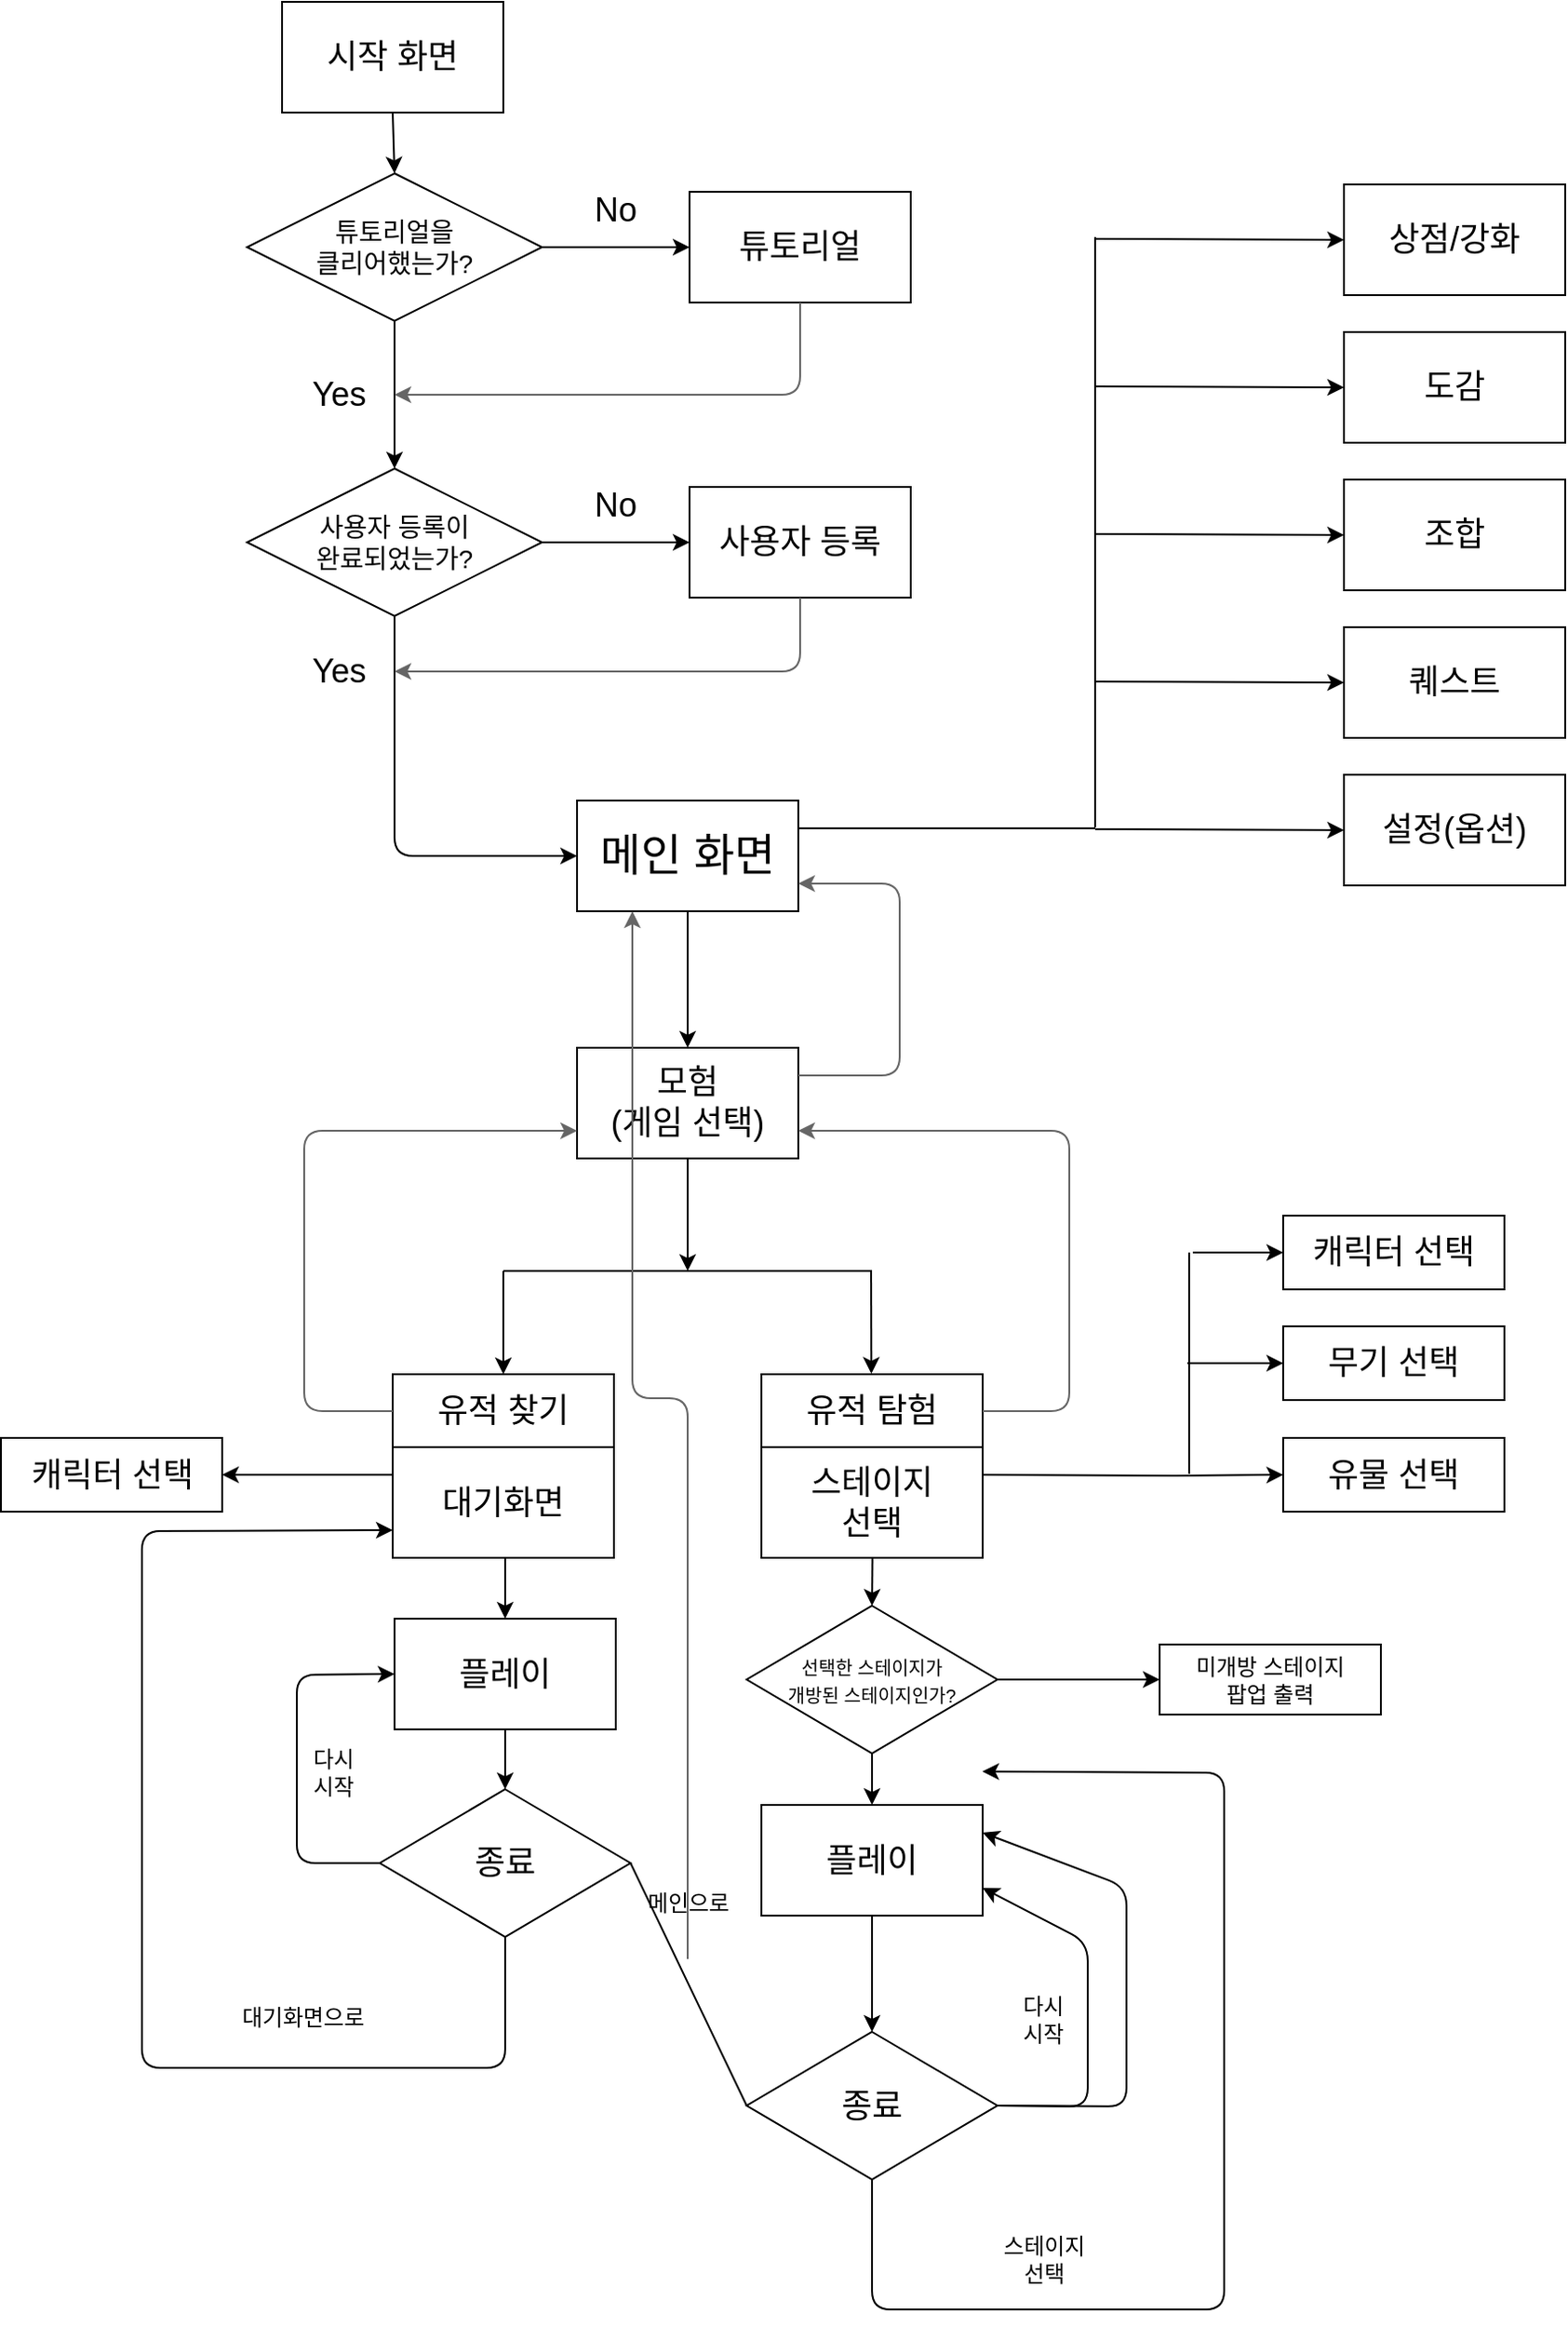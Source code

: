 <mxfile version="10.6.3" type="github"><diagram name="Page-1" id="edf60f1a-56cd-e834-aa8a-f176f3a09ee4"><mxGraphModel dx="1165" dy="750" grid="0" gridSize="10" guides="1" tooltips="1" connect="1" arrows="1" fold="1" page="1" pageScale="1" pageWidth="1200" pageHeight="1500" background="#ffffff" math="0" shadow="0"><root><mxCell id="0"/><mxCell id="1" parent="0"/><mxCell id="Gc9QhGea8NeeS_bH-8tl-3" value="&lt;font style=&quot;font-size: 18px&quot;&gt;모험&lt;br&gt;(게임 선택)&lt;br&gt;&lt;/font&gt;" style="rounded=0;whiteSpace=wrap;html=1;" vertex="1" parent="1"><mxGeometry x="460" y="607" width="120" height="60" as="geometry"/></mxCell><mxCell id="-a4ElGShlZKuBSlE3AAH-1" value="&lt;font style=&quot;font-size: 18px&quot;&gt;시작 화면&lt;/font&gt;" style="rounded=0;whiteSpace=wrap;html=1;" parent="1" vertex="1"><mxGeometry x="300" y="40" width="120" height="60" as="geometry"/></mxCell><mxCell id="-a4ElGShlZKuBSlE3AAH-5" value="" style="edgeStyle=orthogonalEdgeStyle;rounded=0;orthogonalLoop=1;jettySize=auto;html=1;" parent="1" source="-a4ElGShlZKuBSlE3AAH-2" edge="1"><mxGeometry relative="1" as="geometry"><mxPoint x="361" y="293" as="targetPoint"/><Array as="points"><mxPoint x="361" y="263"/><mxPoint x="361" y="263"/></Array></mxGeometry></mxCell><mxCell id="-a4ElGShlZKuBSlE3AAH-7" value="" style="edgeStyle=orthogonalEdgeStyle;rounded=0;orthogonalLoop=1;jettySize=auto;html=1;" parent="1" source="-a4ElGShlZKuBSlE3AAH-2" edge="1"><mxGeometry relative="1" as="geometry"><mxPoint x="521" y="173" as="targetPoint"/></mxGeometry></mxCell><mxCell id="-a4ElGShlZKuBSlE3AAH-2" value="&lt;font&gt;&lt;font style=&quot;font-size: 14px&quot;&gt;튜토리얼을&lt;br&gt;클리어했는가?&lt;/font&gt;&lt;br&gt;&lt;/font&gt;" style="rhombus;whiteSpace=wrap;html=1;" parent="1" vertex="1"><mxGeometry x="281" y="133" width="160" height="80" as="geometry"/></mxCell><mxCell id="-a4ElGShlZKuBSlE3AAH-3" value="" style="endArrow=classic;html=1;exitX=0.5;exitY=1;exitDx=0;exitDy=0;entryX=0.5;entryY=0;entryDx=0;entryDy=0;" parent="1" source="-a4ElGShlZKuBSlE3AAH-1" target="-a4ElGShlZKuBSlE3AAH-2" edge="1"><mxGeometry width="50" height="50" relative="1" as="geometry"><mxPoint x="281" y="320" as="sourcePoint"/><mxPoint x="361" y="160" as="targetPoint"/></mxGeometry></mxCell><mxCell id="-a4ElGShlZKuBSlE3AAH-8" value="&lt;font style=&quot;font-size: 18px&quot;&gt;Yes&lt;/font&gt;" style="text;html=1;strokeColor=none;fillColor=none;align=center;verticalAlign=middle;whiteSpace=wrap;rounded=0;" parent="1" vertex="1"><mxGeometry x="311" y="243" width="40" height="20" as="geometry"/></mxCell><mxCell id="-a4ElGShlZKuBSlE3AAH-11" value="&lt;font style=&quot;font-size: 18px&quot;&gt;No&lt;/font&gt;" style="text;html=1;strokeColor=none;fillColor=none;align=center;verticalAlign=middle;whiteSpace=wrap;rounded=0;" parent="1" vertex="1"><mxGeometry x="461" y="143" width="40" height="20" as="geometry"/></mxCell><mxCell id="-a4ElGShlZKuBSlE3AAH-12" value="&lt;font style=&quot;font-size: 18px&quot;&gt;튜토리얼&lt;/font&gt;" style="rounded=0;whiteSpace=wrap;html=1;" parent="1" vertex="1"><mxGeometry x="521" y="143" width="120" height="60" as="geometry"/></mxCell><mxCell id="-a4ElGShlZKuBSlE3AAH-13" value="&lt;font style=&quot;font-size: 18px&quot;&gt;사용자 등록&lt;/font&gt;" style="rounded=0;whiteSpace=wrap;html=1;" parent="1" vertex="1"><mxGeometry x="521" y="303" width="120" height="60" as="geometry"/></mxCell><mxCell id="-a4ElGShlZKuBSlE3AAH-15" value="" style="endArrow=classic;html=1;exitX=0.5;exitY=1;exitDx=0;exitDy=0;fillColor=#f5f5f5;strokeColor=#666666;" parent="1" source="-a4ElGShlZKuBSlE3AAH-12" edge="1"><mxGeometry width="50" height="50" relative="1" as="geometry"><mxPoint x="281" y="423" as="sourcePoint"/><mxPoint x="361" y="253" as="targetPoint"/><Array as="points"><mxPoint x="581" y="253"/></Array></mxGeometry></mxCell><mxCell id="-a4ElGShlZKuBSlE3AAH-16" value="&lt;font&gt;&lt;font style=&quot;font-size: 14px&quot;&gt;사용자 등록이&lt;br&gt;완료되었는가?&lt;/font&gt;&lt;br&gt;&lt;/font&gt;" style="rhombus;whiteSpace=wrap;html=1;" parent="1" vertex="1"><mxGeometry x="281" y="293" width="160" height="80" as="geometry"/></mxCell><mxCell id="-a4ElGShlZKuBSlE3AAH-18" value="&lt;font style=&quot;font-size: 24px&quot;&gt;메인 화면&lt;/font&gt;" style="rounded=0;whiteSpace=wrap;html=1;" parent="1" vertex="1"><mxGeometry x="460" y="473" width="120" height="60" as="geometry"/></mxCell><mxCell id="-a4ElGShlZKuBSlE3AAH-19" value="" style="endArrow=classic;html=1;entryX=0;entryY=0.5;entryDx=0;entryDy=0;exitX=0.5;exitY=1;exitDx=0;exitDy=0;" parent="1" source="-a4ElGShlZKuBSlE3AAH-16" target="-a4ElGShlZKuBSlE3AAH-18" edge="1"><mxGeometry width="50" height="50" relative="1" as="geometry"><mxPoint x="281" y="573" as="sourcePoint"/><mxPoint x="331" y="523" as="targetPoint"/><Array as="points"><mxPoint x="361" y="503"/></Array></mxGeometry></mxCell><mxCell id="-a4ElGShlZKuBSlE3AAH-20" value="" style="edgeStyle=orthogonalEdgeStyle;rounded=0;orthogonalLoop=1;jettySize=auto;html=1;" parent="1" edge="1"><mxGeometry relative="1" as="geometry"><mxPoint x="441" y="333" as="sourcePoint"/><mxPoint x="521" y="333" as="targetPoint"/></mxGeometry></mxCell><mxCell id="-a4ElGShlZKuBSlE3AAH-21" value="&lt;font style=&quot;font-size: 18px&quot;&gt;Yes&lt;/font&gt;" style="text;html=1;strokeColor=none;fillColor=none;align=center;verticalAlign=middle;whiteSpace=wrap;rounded=0;" parent="1" vertex="1"><mxGeometry x="311" y="393" width="40" height="20" as="geometry"/></mxCell><mxCell id="-a4ElGShlZKuBSlE3AAH-22" value="&lt;font style=&quot;font-size: 18px&quot;&gt;No&lt;/font&gt;" style="text;html=1;strokeColor=none;fillColor=none;align=center;verticalAlign=middle;whiteSpace=wrap;rounded=0;" parent="1" vertex="1"><mxGeometry x="461" y="303" width="40" height="20" as="geometry"/></mxCell><mxCell id="-a4ElGShlZKuBSlE3AAH-24" value="" style="endArrow=classic;html=1;exitX=0.5;exitY=1;exitDx=0;exitDy=0;fillColor=#f5f5f5;strokeColor=#666666;" parent="1" source="-a4ElGShlZKuBSlE3AAH-13" edge="1"><mxGeometry width="50" height="50" relative="1" as="geometry"><mxPoint x="591" y="368" as="sourcePoint"/><mxPoint x="361" y="403" as="targetPoint"/><Array as="points"><mxPoint x="581" y="403"/></Array></mxGeometry></mxCell><mxCell id="-a4ElGShlZKuBSlE3AAH-25" value="" style="endArrow=none;html=1;" parent="1" edge="1"><mxGeometry width="50" height="50" relative="1" as="geometry"><mxPoint x="741" y="488" as="sourcePoint"/><mxPoint x="580" y="488" as="targetPoint"/></mxGeometry></mxCell><mxCell id="-a4ElGShlZKuBSlE3AAH-26" value="" style="endArrow=none;html=1;" parent="1" edge="1"><mxGeometry width="50" height="50" relative="1" as="geometry"><mxPoint x="741" y="487.5" as="sourcePoint"/><mxPoint x="741" y="167.5" as="targetPoint"/></mxGeometry></mxCell><mxCell id="-a4ElGShlZKuBSlE3AAH-27" value="" style="endArrow=classic;html=1;entryX=0;entryY=0.5;entryDx=0;entryDy=0;" parent="1" target="-a4ElGShlZKuBSlE3AAH-28" edge="1"><mxGeometry width="50" height="50" relative="1" as="geometry"><mxPoint x="741" y="168.5" as="sourcePoint"/><mxPoint x="791" y="128.5" as="targetPoint"/></mxGeometry></mxCell><mxCell id="-a4ElGShlZKuBSlE3AAH-28" value="&lt;font style=&quot;font-size: 18px&quot;&gt;상점/강화&lt;/font&gt;" style="rounded=0;whiteSpace=wrap;html=1;" parent="1" vertex="1"><mxGeometry x="876.0" y="139" width="120" height="60" as="geometry"/></mxCell><mxCell id="-a4ElGShlZKuBSlE3AAH-33" value="" style="endArrow=classic;html=1;entryX=0;entryY=0.5;entryDx=0;entryDy=0;" parent="1" target="-a4ElGShlZKuBSlE3AAH-34" edge="1"><mxGeometry width="50" height="50" relative="1" as="geometry"><mxPoint x="741.0" y="248.5" as="sourcePoint"/><mxPoint x="791" y="208.5" as="targetPoint"/></mxGeometry></mxCell><mxCell id="-a4ElGShlZKuBSlE3AAH-34" value="&lt;font style=&quot;font-size: 18px&quot;&gt;도감&lt;/font&gt;" style="rounded=0;whiteSpace=wrap;html=1;" parent="1" vertex="1"><mxGeometry x="876.0" y="219" width="120" height="60" as="geometry"/></mxCell><mxCell id="-a4ElGShlZKuBSlE3AAH-35" value="" style="endArrow=classic;html=1;entryX=0;entryY=0.5;entryDx=0;entryDy=0;" parent="1" target="-a4ElGShlZKuBSlE3AAH-36" edge="1"><mxGeometry width="50" height="50" relative="1" as="geometry"><mxPoint x="741.0" y="328.5" as="sourcePoint"/><mxPoint x="791" y="288.5" as="targetPoint"/></mxGeometry></mxCell><mxCell id="-a4ElGShlZKuBSlE3AAH-36" value="&lt;font style=&quot;font-size: 18px&quot;&gt;조합&lt;/font&gt;" style="rounded=0;whiteSpace=wrap;html=1;" parent="1" vertex="1"><mxGeometry x="876.0" y="299" width="120" height="60" as="geometry"/></mxCell><mxCell id="-a4ElGShlZKuBSlE3AAH-39" value="" style="endArrow=classic;html=1;entryX=0;entryY=0.5;entryDx=0;entryDy=0;" parent="1" target="-a4ElGShlZKuBSlE3AAH-40" edge="1"><mxGeometry width="50" height="50" relative="1" as="geometry"><mxPoint x="741.0" y="408.5" as="sourcePoint"/><mxPoint x="791" y="368.5" as="targetPoint"/></mxGeometry></mxCell><mxCell id="-a4ElGShlZKuBSlE3AAH-40" value="&lt;font style=&quot;font-size: 18px&quot;&gt;퀘스트&lt;/font&gt;" style="rounded=0;whiteSpace=wrap;html=1;" parent="1" vertex="1"><mxGeometry x="876.0" y="379" width="120" height="60" as="geometry"/></mxCell><mxCell id="-a4ElGShlZKuBSlE3AAH-43" value="" style="endArrow=classic;html=1;entryX=0;entryY=0.5;entryDx=0;entryDy=0;" parent="1" target="-a4ElGShlZKuBSlE3AAH-44" edge="1"><mxGeometry width="50" height="50" relative="1" as="geometry"><mxPoint x="741.0" y="488.5" as="sourcePoint"/><mxPoint x="791" y="448.5" as="targetPoint"/></mxGeometry></mxCell><mxCell id="-a4ElGShlZKuBSlE3AAH-44" value="&lt;font style=&quot;font-size: 18px&quot;&gt;설정(옵션)&lt;/font&gt;" style="rounded=0;whiteSpace=wrap;html=1;" parent="1" vertex="1"><mxGeometry x="876.0" y="459" width="120" height="60" as="geometry"/></mxCell><mxCell id="-a4ElGShlZKuBSlE3AAH-46" value="" style="endArrow=none;html=1;" parent="1" edge="1"><mxGeometry width="50" height="50" relative="1" as="geometry"><mxPoint x="420" y="728" as="sourcePoint"/><mxPoint x="620" y="728" as="targetPoint"/></mxGeometry></mxCell><mxCell id="-a4ElGShlZKuBSlE3AAH-49" value="&lt;font style=&quot;font-size: 18px&quot;&gt;유적 찾기&lt;/font&gt;" style="rounded=0;whiteSpace=wrap;html=1;" parent="1" vertex="1"><mxGeometry x="360" y="784" width="120" height="40" as="geometry"/></mxCell><mxCell id="-a4ElGShlZKuBSlE3AAH-50" value="&lt;font style=&quot;font-size: 18px&quot;&gt;유적 탐험&lt;/font&gt;" style="rounded=0;whiteSpace=wrap;html=1;" parent="1" vertex="1"><mxGeometry x="560" y="784" width="120" height="40" as="geometry"/></mxCell><mxCell id="-a4ElGShlZKuBSlE3AAH-51" value="&lt;font style=&quot;font-size: 18px&quot;&gt;스테이지&lt;br&gt;선택&lt;/font&gt;&lt;br&gt;" style="rounded=0;whiteSpace=wrap;html=1;" parent="1" vertex="1"><mxGeometry x="560" y="823.5" width="120" height="60" as="geometry"/></mxCell><mxCell id="-a4ElGShlZKuBSlE3AAH-52" value="" style="endArrow=classic;html=1;entryX=0.5;entryY=0;entryDx=0;entryDy=0;" parent="1" target="-a4ElGShlZKuBSlE3AAH-49" edge="1"><mxGeometry width="50" height="50" relative="1" as="geometry"><mxPoint x="420" y="728" as="sourcePoint"/><mxPoint x="331" y="945" as="targetPoint"/><Array as="points"><mxPoint x="420" y="728"/></Array></mxGeometry></mxCell><mxCell id="-a4ElGShlZKuBSlE3AAH-53" value="" style="endArrow=classic;html=1;entryX=0.5;entryY=0;entryDx=0;entryDy=0;" parent="1" edge="1"><mxGeometry width="50" height="50" relative="1" as="geometry"><mxPoint x="619.5" y="728" as="sourcePoint"/><mxPoint x="619.643" y="783.714" as="targetPoint"/><Array as="points"><mxPoint x="619.5" y="728"/></Array></mxGeometry></mxCell><mxCell id="-a4ElGShlZKuBSlE3AAH-55" value="&lt;font style=&quot;font-size: 18px&quot;&gt;대기화면&lt;/font&gt;" style="rounded=0;whiteSpace=wrap;html=1;" parent="1" vertex="1"><mxGeometry x="360" y="823.5" width="120" height="60" as="geometry"/></mxCell><mxCell id="-a4ElGShlZKuBSlE3AAH-59" value="&lt;font style=&quot;font-size: 18px&quot;&gt;플레이&lt;br&gt;&lt;/font&gt;" style="rounded=0;whiteSpace=wrap;html=1;" parent="1" vertex="1"><mxGeometry x="361" y="916.5" width="120" height="60" as="geometry"/></mxCell><mxCell id="-a4ElGShlZKuBSlE3AAH-60" value="" style="endArrow=classic;html=1;entryX=0.5;entryY=0;entryDx=0;entryDy=0;" parent="1" target="-a4ElGShlZKuBSlE3AAH-59" edge="1"><mxGeometry width="50" height="50" relative="1" as="geometry"><mxPoint x="421" y="883.5" as="sourcePoint"/><mxPoint x="332" y="1100.5" as="targetPoint"/><Array as="points"><mxPoint x="421" y="883.5"/></Array></mxGeometry></mxCell><mxCell id="-a4ElGShlZKuBSlE3AAH-62" value="&lt;span style=&quot;font-size: 18px&quot;&gt;플레이&lt;/span&gt;&lt;br&gt;" style="rounded=0;whiteSpace=wrap;html=1;" parent="1" vertex="1"><mxGeometry x="560" y="1017.5" width="120" height="60" as="geometry"/></mxCell><mxCell id="-a4ElGShlZKuBSlE3AAH-63" value="" style="endArrow=classic;html=1;exitX=0.5;exitY=1;exitDx=0;exitDy=0;entryX=0.5;entryY=0;entryDx=0;entryDy=0;" parent="1" target="Gc9QhGea8NeeS_bH-8tl-35" edge="1"><mxGeometry width="50" height="50" relative="1" as="geometry"><mxPoint x="620.235" y="883.529" as="sourcePoint"/><mxPoint x="620" y="933" as="targetPoint"/></mxGeometry></mxCell><mxCell id="-a4ElGShlZKuBSlE3AAH-64" value="&lt;font style=&quot;font-size: 18px&quot;&gt;종료&lt;/font&gt;" style="rhombus;whiteSpace=wrap;html=1;" parent="1" vertex="1"><mxGeometry x="552" y="1140.5" width="136" height="80" as="geometry"/></mxCell><mxCell id="-a4ElGShlZKuBSlE3AAH-65" value="" style="endArrow=classic;html=1;exitX=0.5;exitY=1;exitDx=0;exitDy=0;entryX=0.5;entryY=0;entryDx=0;entryDy=0;" parent="1" source="-a4ElGShlZKuBSlE3AAH-62" target="-a4ElGShlZKuBSlE3AAH-64" edge="1"><mxGeometry width="50" height="50" relative="1" as="geometry"><mxPoint x="654" y="1125" as="sourcePoint"/><mxPoint x="636" y="1134" as="targetPoint"/></mxGeometry></mxCell><mxCell id="-a4ElGShlZKuBSlE3AAH-67" value="&lt;font style=&quot;font-size: 18px&quot;&gt;종료&lt;/font&gt;" style="rhombus;whiteSpace=wrap;html=1;" parent="1" vertex="1"><mxGeometry x="353" y="1009" width="136" height="80" as="geometry"/></mxCell><mxCell id="-a4ElGShlZKuBSlE3AAH-68" value="" style="endArrow=classic;html=1;exitX=0.5;exitY=1;exitDx=0;exitDy=0;entryX=0.5;entryY=0;entryDx=0;entryDy=0;" parent="1" target="-a4ElGShlZKuBSlE3AAH-67" edge="1"><mxGeometry width="50" height="50" relative="1" as="geometry"><mxPoint x="421" y="976.5" as="sourcePoint"/><mxPoint x="437" y="1002.5" as="targetPoint"/></mxGeometry></mxCell><mxCell id="-a4ElGShlZKuBSlE3AAH-69" value="" style="endArrow=classic;html=1;exitX=0.5;exitY=1;exitDx=0;exitDy=0;entryX=1;entryY=0.75;entryDx=0;entryDy=0;" parent="1" source="-a4ElGShlZKuBSlE3AAH-64" edge="1"><mxGeometry width="50" height="50" relative="1" as="geometry"><mxPoint x="281" y="1291" as="sourcePoint"/><mxPoint x="679.833" y="999.333" as="targetPoint"/><Array as="points"><mxPoint x="620" y="1291"/><mxPoint x="811" y="1291"/><mxPoint x="811" y="1000"/></Array></mxGeometry></mxCell><mxCell id="-a4ElGShlZKuBSlE3AAH-70" value="" style="endArrow=classic;html=1;exitX=1;exitY=0.5;exitDx=0;exitDy=0;entryX=1;entryY=0.75;entryDx=0;entryDy=0;" parent="1" source="-a4ElGShlZKuBSlE3AAH-64" target="-a4ElGShlZKuBSlE3AAH-62" edge="1"><mxGeometry width="50" height="50" relative="1" as="geometry"><mxPoint x="281" y="1370" as="sourcePoint"/><mxPoint x="331" y="1320" as="targetPoint"/><Array as="points"><mxPoint x="737" y="1181"/><mxPoint x="737" y="1092"/></Array></mxGeometry></mxCell><mxCell id="-a4ElGShlZKuBSlE3AAH-72" value="" style="endArrow=classic;html=1;exitX=0.5;exitY=1;exitDx=0;exitDy=0;entryX=0;entryY=0.75;entryDx=0;entryDy=0;" parent="1" source="-a4ElGShlZKuBSlE3AAH-67" target="-a4ElGShlZKuBSlE3AAH-55" edge="1"><mxGeometry width="50" height="50" relative="1" as="geometry"><mxPoint x="140" y="1059.5" as="sourcePoint"/><mxPoint x="200" y="823.5" as="targetPoint"/><Array as="points"><mxPoint x="421" y="1160"/><mxPoint x="224" y="1160"/><mxPoint x="224" y="869"/></Array></mxGeometry></mxCell><mxCell id="-a4ElGShlZKuBSlE3AAH-73" value="" style="endArrow=classic;html=1;exitX=0;exitY=0.5;exitDx=0;exitDy=0;entryX=0;entryY=0.5;entryDx=0;entryDy=0;" parent="1" source="-a4ElGShlZKuBSlE3AAH-67" target="-a4ElGShlZKuBSlE3AAH-59" edge="1"><mxGeometry width="50" height="50" relative="1" as="geometry"><mxPoint x="232" y="1028" as="sourcePoint"/><mxPoint x="224" y="925" as="targetPoint"/><Array as="points"><mxPoint x="308" y="1049"/><mxPoint x="308" y="947"/></Array></mxGeometry></mxCell><mxCell id="-a4ElGShlZKuBSlE3AAH-74" value="" style="endArrow=none;html=1;entryX=0;entryY=0.5;entryDx=0;entryDy=0;exitX=1;exitY=0.5;exitDx=0;exitDy=0;" parent="1" source="-a4ElGShlZKuBSlE3AAH-67" target="-a4ElGShlZKuBSlE3AAH-64" edge="1"><mxGeometry width="50" height="50" relative="1" as="geometry"><mxPoint x="217" y="1239" as="sourcePoint"/><mxPoint x="267" y="1189" as="targetPoint"/></mxGeometry></mxCell><mxCell id="-a4ElGShlZKuBSlE3AAH-75" value="" style="endArrow=classic;html=1;entryX=0.25;entryY=1;entryDx=0;entryDy=0;fillColor=#f5f5f5;strokeColor=#666666;" parent="1" target="-a4ElGShlZKuBSlE3AAH-18" edge="1"><mxGeometry width="50" height="50" relative="1" as="geometry"><mxPoint x="520" y="1101" as="sourcePoint"/><mxPoint x="490" y="551" as="targetPoint"/><Array as="points"><mxPoint x="520" y="797"/><mxPoint x="490" y="797"/></Array></mxGeometry></mxCell><mxCell id="-a4ElGShlZKuBSlE3AAH-76" value="다시&lt;br&gt;시작&lt;br&gt;" style="text;html=1;strokeColor=none;fillColor=none;align=center;verticalAlign=middle;whiteSpace=wrap;rounded=0;" parent="1" vertex="1"><mxGeometry x="307.5" y="989.5" width="40" height="20" as="geometry"/></mxCell><mxCell id="-a4ElGShlZKuBSlE3AAH-77" value="다시&lt;br&gt;시작&lt;br&gt;" style="text;html=1;strokeColor=none;fillColor=none;align=center;verticalAlign=middle;whiteSpace=wrap;rounded=0;" parent="1" vertex="1"><mxGeometry x="693" y="1124" width="40" height="20" as="geometry"/></mxCell><mxCell id="-a4ElGShlZKuBSlE3AAH-78" value="스테이지&lt;br&gt;선택&lt;br&gt;" style="text;html=1;strokeColor=none;fillColor=none;align=center;verticalAlign=middle;whiteSpace=wrap;rounded=0;" parent="1" vertex="1"><mxGeometry x="659.5" y="1250.5" width="107" height="26" as="geometry"/></mxCell><mxCell id="-a4ElGShlZKuBSlE3AAH-79" value="대기화면으로&lt;br&gt;" style="text;html=1;strokeColor=none;fillColor=none;align=center;verticalAlign=middle;whiteSpace=wrap;rounded=0;" parent="1" vertex="1"><mxGeometry x="257.5" y="1119.5" width="107" height="26" as="geometry"/></mxCell><mxCell id="-a4ElGShlZKuBSlE3AAH-80" value="메인으로&lt;br&gt;" style="text;html=1;strokeColor=none;fillColor=none;align=center;verticalAlign=middle;whiteSpace=wrap;rounded=0;" parent="1" vertex="1"><mxGeometry x="466.5" y="1057.5" width="107" height="26" as="geometry"/></mxCell><mxCell id="-a4ElGShlZKuBSlE3AAH-81" value="" style="endArrow=classic;html=1;exitX=1;exitY=0.5;exitDx=0;exitDy=0;entryX=1;entryY=0.25;entryDx=0;entryDy=0;" parent="1" source="-a4ElGShlZKuBSlE3AAH-64" target="-a4ElGShlZKuBSlE3AAH-62" edge="1"><mxGeometry width="50" height="50" relative="1" as="geometry"><mxPoint x="479" y="1369" as="sourcePoint"/><mxPoint x="758" y="1052" as="targetPoint"/><Array as="points"><mxPoint x="758" y="1181"/><mxPoint x="758" y="1062"/></Array></mxGeometry></mxCell><mxCell id="Gc9QhGea8NeeS_bH-8tl-4" value="" style="endArrow=classic;html=1;exitX=0.5;exitY=1;exitDx=0;exitDy=0;entryX=0.5;entryY=0;entryDx=0;entryDy=0;" edge="1" parent="1" source="-a4ElGShlZKuBSlE3AAH-18" target="Gc9QhGea8NeeS_bH-8tl-3"><mxGeometry width="50" height="50" relative="1" as="geometry"><mxPoint x="684" y="872.5" as="sourcePoint"/><mxPoint x="734" y="822.5" as="targetPoint"/></mxGeometry></mxCell><mxCell id="Gc9QhGea8NeeS_bH-8tl-5" value="" style="endArrow=classic;html=1;exitX=0.5;exitY=1;exitDx=0;exitDy=0;" edge="1" parent="1" source="Gc9QhGea8NeeS_bH-8tl-3"><mxGeometry width="50" height="50" relative="1" as="geometry"><mxPoint x="535" y="674" as="sourcePoint"/><mxPoint x="520" y="728" as="targetPoint"/></mxGeometry></mxCell><mxCell id="Gc9QhGea8NeeS_bH-8tl-6" value="" style="endArrow=classic;html=1;entryX=1;entryY=0.75;entryDx=0;entryDy=0;exitX=1;exitY=0.25;exitDx=0;exitDy=0;fillColor=#f5f5f5;strokeColor=#666666;" edge="1" parent="1" source="Gc9QhGea8NeeS_bH-8tl-3" target="-a4ElGShlZKuBSlE3AAH-18"><mxGeometry width="50" height="50" relative="1" as="geometry"><mxPoint x="635" y="593" as="sourcePoint"/><mxPoint x="595" y="521" as="targetPoint"/><Array as="points"><mxPoint x="635" y="622"/><mxPoint x="635" y="518"/></Array></mxGeometry></mxCell><mxCell id="Gc9QhGea8NeeS_bH-8tl-7" value="" style="endArrow=classic;html=1;entryX=1;entryY=0.75;entryDx=0;entryDy=0;exitX=1;exitY=0.5;exitDx=0;exitDy=0;fillColor=#f5f5f5;strokeColor=#666666;" edge="1" parent="1" source="-a4ElGShlZKuBSlE3AAH-50" target="Gc9QhGea8NeeS_bH-8tl-3"><mxGeometry width="50" height="50" relative="1" as="geometry"><mxPoint x="717" y="826" as="sourcePoint"/><mxPoint x="680" y="709.172" as="targetPoint"/><Array as="points"><mxPoint x="727" y="804"/><mxPoint x="727" y="652"/></Array></mxGeometry></mxCell><mxCell id="Gc9QhGea8NeeS_bH-8tl-8" value="" style="endArrow=classic;html=1;entryX=0;entryY=0.75;entryDx=0;entryDy=0;exitX=0;exitY=0.5;exitDx=0;exitDy=0;fillColor=#f5f5f5;strokeColor=#666666;" edge="1" parent="1" source="-a4ElGShlZKuBSlE3AAH-49" target="Gc9QhGea8NeeS_bH-8tl-3"><mxGeometry width="50" height="50" relative="1" as="geometry"><mxPoint x="690" y="823.345" as="sourcePoint"/><mxPoint x="590" y="661.966" as="targetPoint"/><Array as="points"><mxPoint x="312" y="804"/><mxPoint x="312" y="652"/></Array></mxGeometry></mxCell><mxCell id="Gc9QhGea8NeeS_bH-8tl-12" value="" style="endArrow=classic;html=1;exitX=0;exitY=0.25;exitDx=0;exitDy=0;entryX=1;entryY=0.5;entryDx=0;entryDy=0;" edge="1" parent="1" source="-a4ElGShlZKuBSlE3AAH-55" target="Gc9QhGea8NeeS_bH-8tl-13"><mxGeometry width="50" height="50" relative="1" as="geometry"><mxPoint x="400.103" y="791.69" as="sourcePoint"/><mxPoint x="268" y="848" as="targetPoint"/></mxGeometry></mxCell><mxCell id="Gc9QhGea8NeeS_bH-8tl-13" value="&lt;font style=&quot;font-size: 18px&quot;&gt;캐릭터 선택&lt;/font&gt;" style="rounded=0;whiteSpace=wrap;html=1;" vertex="1" parent="1"><mxGeometry x="147.5" y="818.5" width="120" height="40" as="geometry"/></mxCell><mxCell id="Gc9QhGea8NeeS_bH-8tl-19" value="" style="endArrow=classic;html=1;entryX=0;entryY=0.5;entryDx=0;entryDy=0;" edge="1" parent="1" target="Gc9QhGea8NeeS_bH-8tl-28"><mxGeometry width="50" height="50" relative="1" as="geometry"><mxPoint x="785" y="839" as="sourcePoint"/><mxPoint x="828" y="850" as="targetPoint"/></mxGeometry></mxCell><mxCell id="Gc9QhGea8NeeS_bH-8tl-20" value="" style="endArrow=none;html=1;exitX=1;exitY=0.25;exitDx=0;exitDy=0;" edge="1" parent="1" source="-a4ElGShlZKuBSlE3AAH-51"><mxGeometry width="50" height="50" relative="1" as="geometry"><mxPoint x="717" y="879" as="sourcePoint"/><mxPoint x="786" y="839" as="targetPoint"/></mxGeometry></mxCell><mxCell id="Gc9QhGea8NeeS_bH-8tl-23" value="&lt;font style=&quot;font-size: 18px&quot;&gt;캐릭터 선택&lt;/font&gt;" style="rounded=0;whiteSpace=wrap;html=1;" vertex="1" parent="1"><mxGeometry x="843" y="698" width="120" height="40" as="geometry"/></mxCell><mxCell id="Gc9QhGea8NeeS_bH-8tl-28" value="&lt;font style=&quot;font-size: 18px&quot;&gt;유물 선택&lt;br&gt;&lt;/font&gt;" style="rounded=0;whiteSpace=wrap;html=1;" vertex="1" parent="1"><mxGeometry x="843" y="818.5" width="120" height="40" as="geometry"/></mxCell><mxCell id="Gc9QhGea8NeeS_bH-8tl-31" value="" style="endArrow=none;html=1;" edge="1" parent="1"><mxGeometry width="50" height="50" relative="1" as="geometry"><mxPoint x="792" y="838" as="sourcePoint"/><mxPoint x="792" y="718" as="targetPoint"/></mxGeometry></mxCell><mxCell id="Gc9QhGea8NeeS_bH-8tl-32" value="" style="endArrow=classic;html=1;entryX=0;entryY=0.5;entryDx=0;entryDy=0;" edge="1" parent="1" target="Gc9QhGea8NeeS_bH-8tl-33"><mxGeometry width="50" height="50" relative="1" as="geometry"><mxPoint x="791" y="778" as="sourcePoint"/><mxPoint x="828" y="788" as="targetPoint"/></mxGeometry></mxCell><mxCell id="Gc9QhGea8NeeS_bH-8tl-33" value="&lt;font style=&quot;font-size: 18px&quot;&gt;무기 선택&lt;br&gt;&lt;/font&gt;" style="rounded=0;whiteSpace=wrap;html=1;" vertex="1" parent="1"><mxGeometry x="843" y="758" width="120" height="40" as="geometry"/></mxCell><mxCell id="Gc9QhGea8NeeS_bH-8tl-34" value="" style="endArrow=classic;html=1;entryX=0;entryY=0.5;entryDx=0;entryDy=0;" edge="1" parent="1" target="Gc9QhGea8NeeS_bH-8tl-23"><mxGeometry width="50" height="50" relative="1" as="geometry"><mxPoint x="794" y="718" as="sourcePoint"/><mxPoint x="853.143" y="788.143" as="targetPoint"/></mxGeometry></mxCell><mxCell id="Gc9QhGea8NeeS_bH-8tl-35" value="&lt;font style=&quot;font-size: 10px&quot;&gt;선택한 스테이지가&lt;br&gt;개방된 스테이지인가?&lt;/font&gt;&lt;br&gt;" style="rhombus;whiteSpace=wrap;html=1;" vertex="1" parent="1"><mxGeometry x="552" y="909.5" width="136" height="80" as="geometry"/></mxCell><mxCell id="Gc9QhGea8NeeS_bH-8tl-36" value="" style="endArrow=classic;html=1;exitX=0.5;exitY=1;exitDx=0;exitDy=0;entryX=0.5;entryY=0;entryDx=0;entryDy=0;" edge="1" parent="1" source="Gc9QhGea8NeeS_bH-8tl-35" target="-a4ElGShlZKuBSlE3AAH-62"><mxGeometry width="50" height="50" relative="1" as="geometry"><mxPoint x="630.235" y="893.529" as="sourcePoint"/><mxPoint x="629.833" y="919.167" as="targetPoint"/></mxGeometry></mxCell><mxCell id="Gc9QhGea8NeeS_bH-8tl-40" value="미개방 스테이지&lt;br&gt;팝업 출력&lt;br&gt;" style="rounded=0;whiteSpace=wrap;html=1;" vertex="1" parent="1"><mxGeometry x="776" y="930.5" width="120" height="38" as="geometry"/></mxCell><mxCell id="Gc9QhGea8NeeS_bH-8tl-41" value="" style="endArrow=classic;html=1;exitX=1;exitY=0.5;exitDx=0;exitDy=0;entryX=0;entryY=0.5;entryDx=0;entryDy=0;" edge="1" parent="1" source="Gc9QhGea8NeeS_bH-8tl-35" target="Gc9QhGea8NeeS_bH-8tl-40"><mxGeometry width="50" height="50" relative="1" as="geometry"><mxPoint x="696" y="987" as="sourcePoint"/><mxPoint x="746" y="937" as="targetPoint"/></mxGeometry></mxCell></root></mxGraphModel></diagram></mxfile>